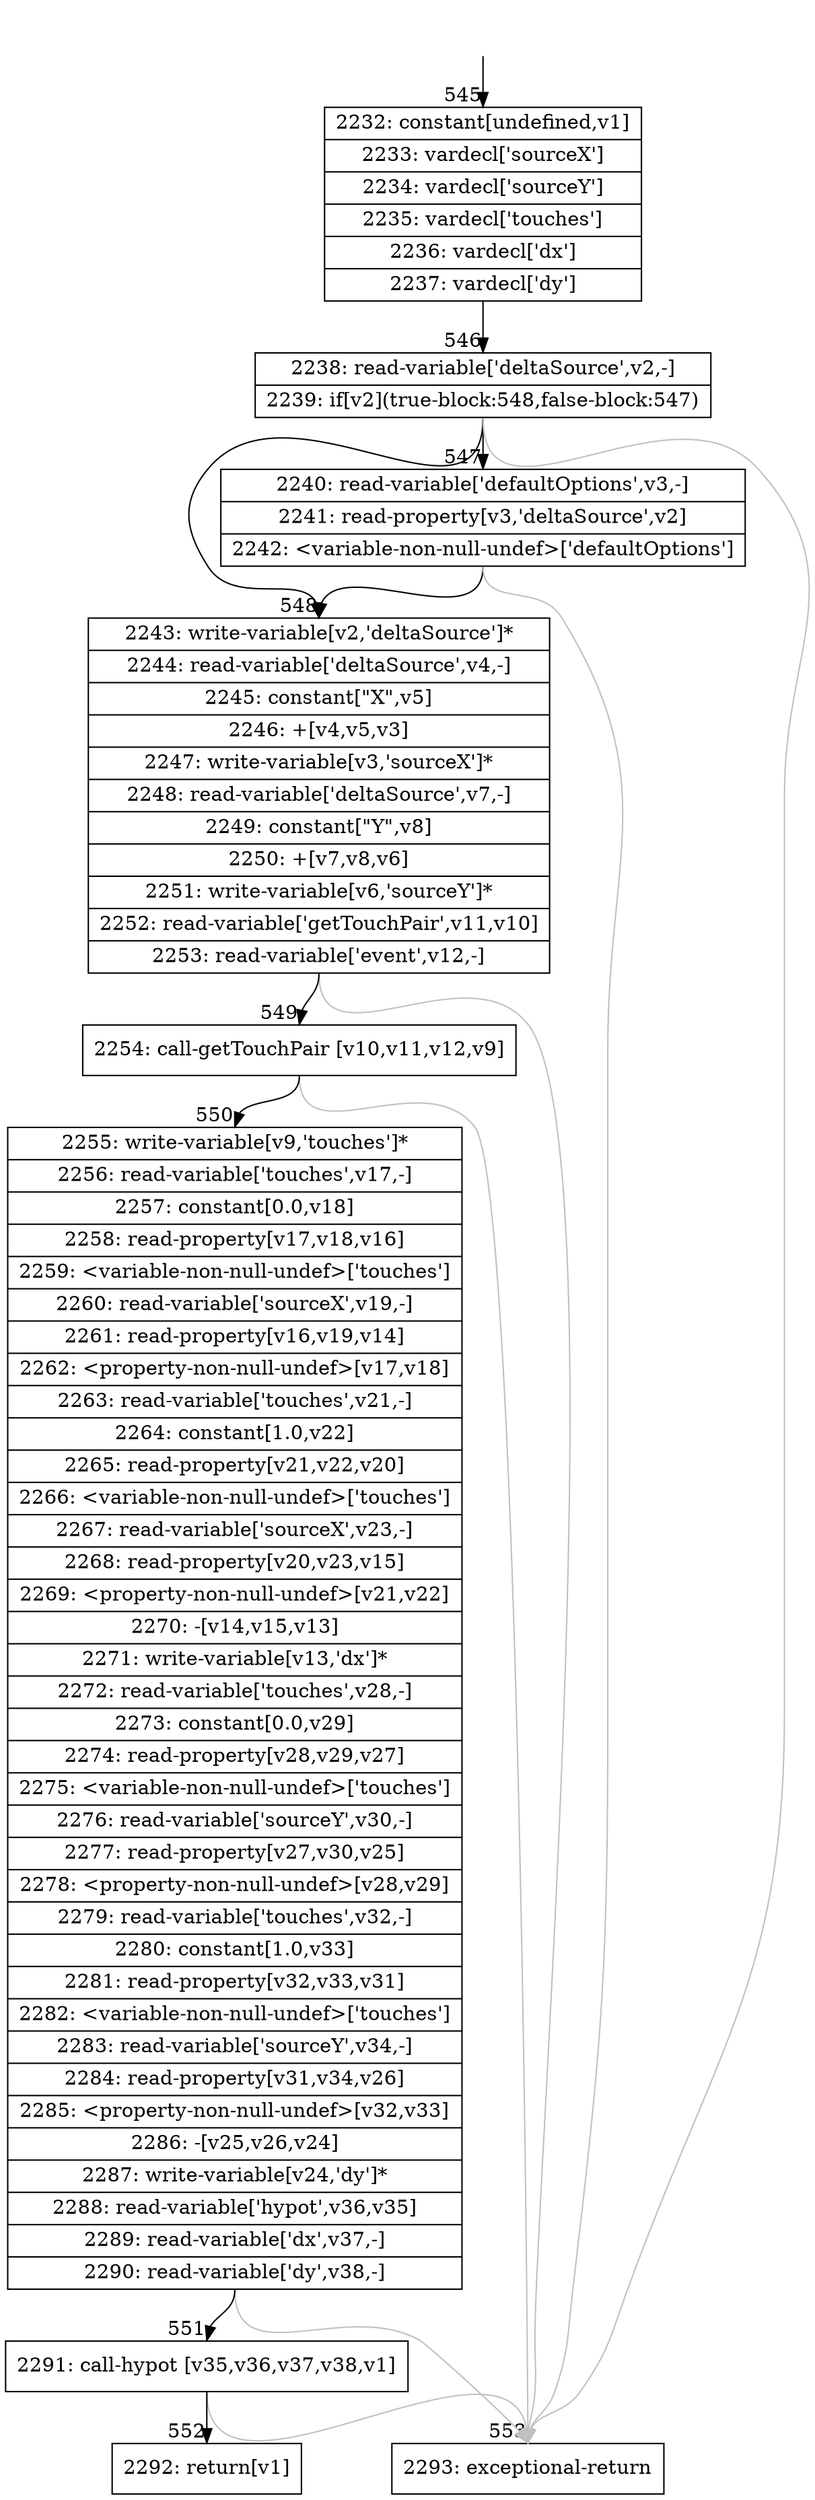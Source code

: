 digraph {
rankdir="TD"
BB_entry41[shape=none,label=""];
BB_entry41 -> BB545 [tailport=s, headport=n, headlabel="    545"]
BB545 [shape=record label="{2232: constant[undefined,v1]|2233: vardecl['sourceX']|2234: vardecl['sourceY']|2235: vardecl['touches']|2236: vardecl['dx']|2237: vardecl['dy']}" ] 
BB545 -> BB546 [tailport=s, headport=n, headlabel="      546"]
BB546 [shape=record label="{2238: read-variable['deltaSource',v2,-]|2239: if[v2](true-block:548,false-block:547)}" ] 
BB546 -> BB548 [tailport=s, headport=n, headlabel="      548"]
BB546 -> BB547 [tailport=s, headport=n, headlabel="      547"]
BB546 -> BB553 [tailport=s, headport=n, color=gray, headlabel="      553"]
BB547 [shape=record label="{2240: read-variable['defaultOptions',v3,-]|2241: read-property[v3,'deltaSource',v2]|2242: \<variable-non-null-undef\>['defaultOptions']}" ] 
BB547 -> BB548 [tailport=s, headport=n]
BB547 -> BB553 [tailport=s, headport=n, color=gray]
BB548 [shape=record label="{2243: write-variable[v2,'deltaSource']*|2244: read-variable['deltaSource',v4,-]|2245: constant[\"X\",v5]|2246: +[v4,v5,v3]|2247: write-variable[v3,'sourceX']*|2248: read-variable['deltaSource',v7,-]|2249: constant[\"Y\",v8]|2250: +[v7,v8,v6]|2251: write-variable[v6,'sourceY']*|2252: read-variable['getTouchPair',v11,v10]|2253: read-variable['event',v12,-]}" ] 
BB548 -> BB549 [tailport=s, headport=n, headlabel="      549"]
BB548 -> BB553 [tailport=s, headport=n, color=gray]
BB549 [shape=record label="{2254: call-getTouchPair [v10,v11,v12,v9]}" ] 
BB549 -> BB550 [tailport=s, headport=n, headlabel="      550"]
BB549 -> BB553 [tailport=s, headport=n, color=gray]
BB550 [shape=record label="{2255: write-variable[v9,'touches']*|2256: read-variable['touches',v17,-]|2257: constant[0.0,v18]|2258: read-property[v17,v18,v16]|2259: \<variable-non-null-undef\>['touches']|2260: read-variable['sourceX',v19,-]|2261: read-property[v16,v19,v14]|2262: \<property-non-null-undef\>[v17,v18]|2263: read-variable['touches',v21,-]|2264: constant[1.0,v22]|2265: read-property[v21,v22,v20]|2266: \<variable-non-null-undef\>['touches']|2267: read-variable['sourceX',v23,-]|2268: read-property[v20,v23,v15]|2269: \<property-non-null-undef\>[v21,v22]|2270: -[v14,v15,v13]|2271: write-variable[v13,'dx']*|2272: read-variable['touches',v28,-]|2273: constant[0.0,v29]|2274: read-property[v28,v29,v27]|2275: \<variable-non-null-undef\>['touches']|2276: read-variable['sourceY',v30,-]|2277: read-property[v27,v30,v25]|2278: \<property-non-null-undef\>[v28,v29]|2279: read-variable['touches',v32,-]|2280: constant[1.0,v33]|2281: read-property[v32,v33,v31]|2282: \<variable-non-null-undef\>['touches']|2283: read-variable['sourceY',v34,-]|2284: read-property[v31,v34,v26]|2285: \<property-non-null-undef\>[v32,v33]|2286: -[v25,v26,v24]|2287: write-variable[v24,'dy']*|2288: read-variable['hypot',v36,v35]|2289: read-variable['dx',v37,-]|2290: read-variable['dy',v38,-]}" ] 
BB550 -> BB551 [tailport=s, headport=n, headlabel="      551"]
BB550 -> BB553 [tailport=s, headport=n, color=gray]
BB551 [shape=record label="{2291: call-hypot [v35,v36,v37,v38,v1]}" ] 
BB551 -> BB552 [tailport=s, headport=n, headlabel="      552"]
BB551 -> BB553 [tailport=s, headport=n, color=gray]
BB552 [shape=record label="{2292: return[v1]}" ] 
BB553 [shape=record label="{2293: exceptional-return}" ] 
//#$~ 835
}
